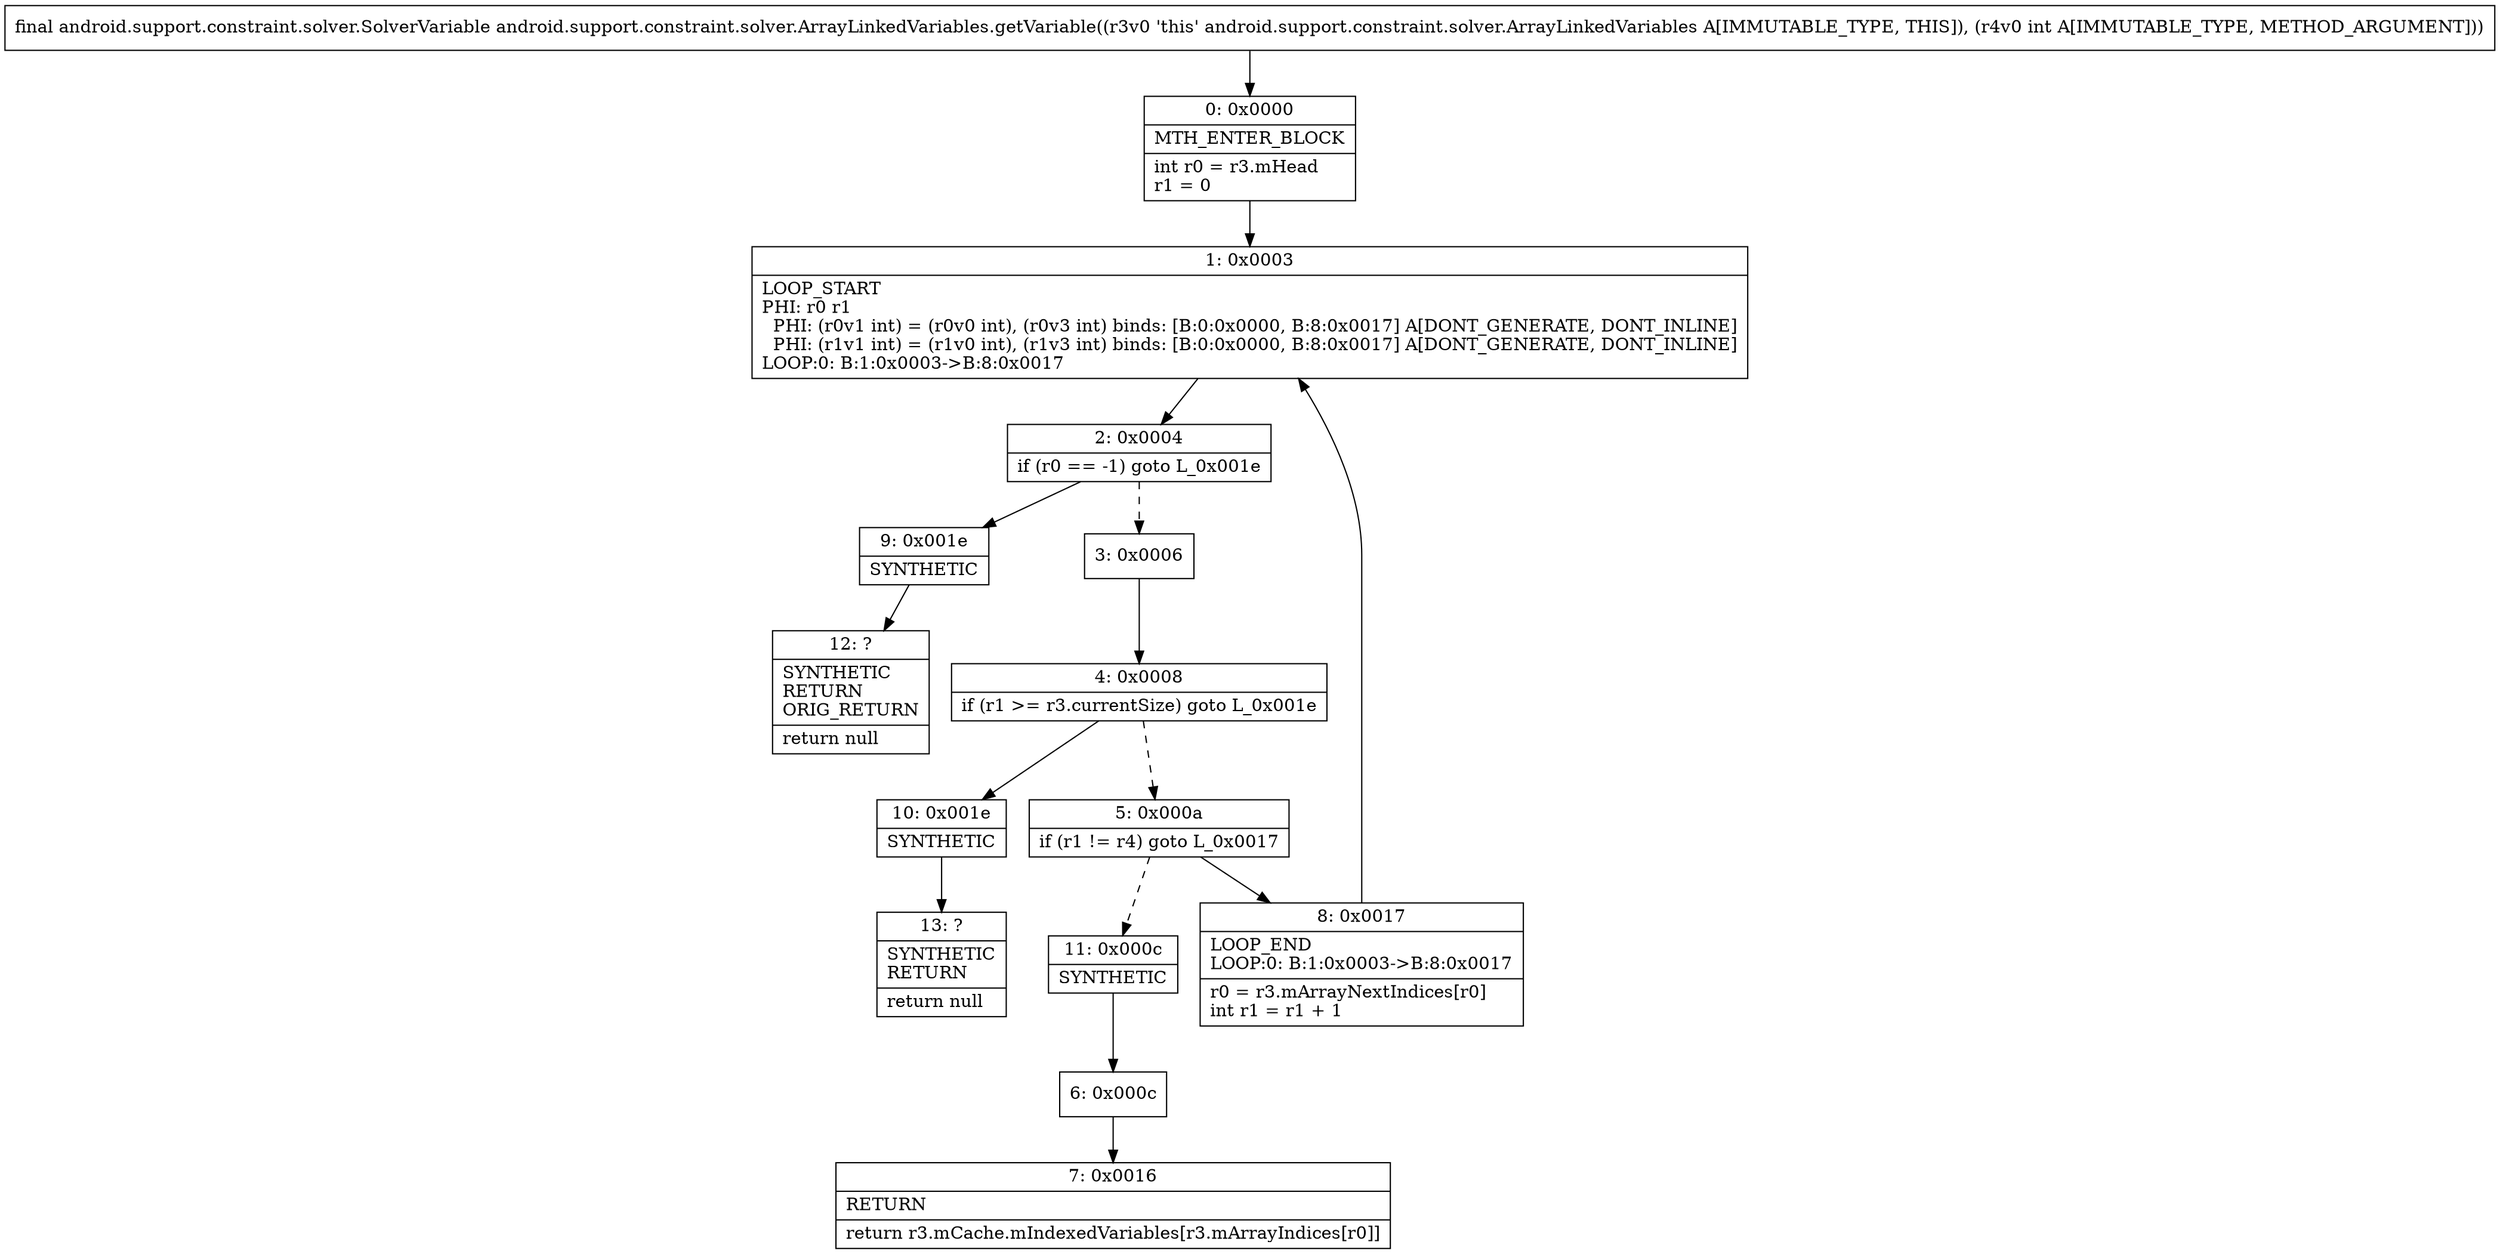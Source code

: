 digraph "CFG forandroid.support.constraint.solver.ArrayLinkedVariables.getVariable(I)Landroid\/support\/constraint\/solver\/SolverVariable;" {
Node_0 [shape=record,label="{0\:\ 0x0000|MTH_ENTER_BLOCK\l|int r0 = r3.mHead\lr1 = 0\l}"];
Node_1 [shape=record,label="{1\:\ 0x0003|LOOP_START\lPHI: r0 r1 \l  PHI: (r0v1 int) = (r0v0 int), (r0v3 int) binds: [B:0:0x0000, B:8:0x0017] A[DONT_GENERATE, DONT_INLINE]\l  PHI: (r1v1 int) = (r1v0 int), (r1v3 int) binds: [B:0:0x0000, B:8:0x0017] A[DONT_GENERATE, DONT_INLINE]\lLOOP:0: B:1:0x0003\-\>B:8:0x0017\l}"];
Node_2 [shape=record,label="{2\:\ 0x0004|if (r0 == \-1) goto L_0x001e\l}"];
Node_3 [shape=record,label="{3\:\ 0x0006}"];
Node_4 [shape=record,label="{4\:\ 0x0008|if (r1 \>= r3.currentSize) goto L_0x001e\l}"];
Node_5 [shape=record,label="{5\:\ 0x000a|if (r1 != r4) goto L_0x0017\l}"];
Node_6 [shape=record,label="{6\:\ 0x000c}"];
Node_7 [shape=record,label="{7\:\ 0x0016|RETURN\l|return r3.mCache.mIndexedVariables[r3.mArrayIndices[r0]]\l}"];
Node_8 [shape=record,label="{8\:\ 0x0017|LOOP_END\lLOOP:0: B:1:0x0003\-\>B:8:0x0017\l|r0 = r3.mArrayNextIndices[r0]\lint r1 = r1 + 1\l}"];
Node_9 [shape=record,label="{9\:\ 0x001e|SYNTHETIC\l}"];
Node_10 [shape=record,label="{10\:\ 0x001e|SYNTHETIC\l}"];
Node_11 [shape=record,label="{11\:\ 0x000c|SYNTHETIC\l}"];
Node_12 [shape=record,label="{12\:\ ?|SYNTHETIC\lRETURN\lORIG_RETURN\l|return null\l}"];
Node_13 [shape=record,label="{13\:\ ?|SYNTHETIC\lRETURN\l|return null\l}"];
MethodNode[shape=record,label="{final android.support.constraint.solver.SolverVariable android.support.constraint.solver.ArrayLinkedVariables.getVariable((r3v0 'this' android.support.constraint.solver.ArrayLinkedVariables A[IMMUTABLE_TYPE, THIS]), (r4v0 int A[IMMUTABLE_TYPE, METHOD_ARGUMENT])) }"];
MethodNode -> Node_0;
Node_0 -> Node_1;
Node_1 -> Node_2;
Node_2 -> Node_3[style=dashed];
Node_2 -> Node_9;
Node_3 -> Node_4;
Node_4 -> Node_5[style=dashed];
Node_4 -> Node_10;
Node_5 -> Node_8;
Node_5 -> Node_11[style=dashed];
Node_6 -> Node_7;
Node_8 -> Node_1;
Node_9 -> Node_12;
Node_10 -> Node_13;
Node_11 -> Node_6;
}

